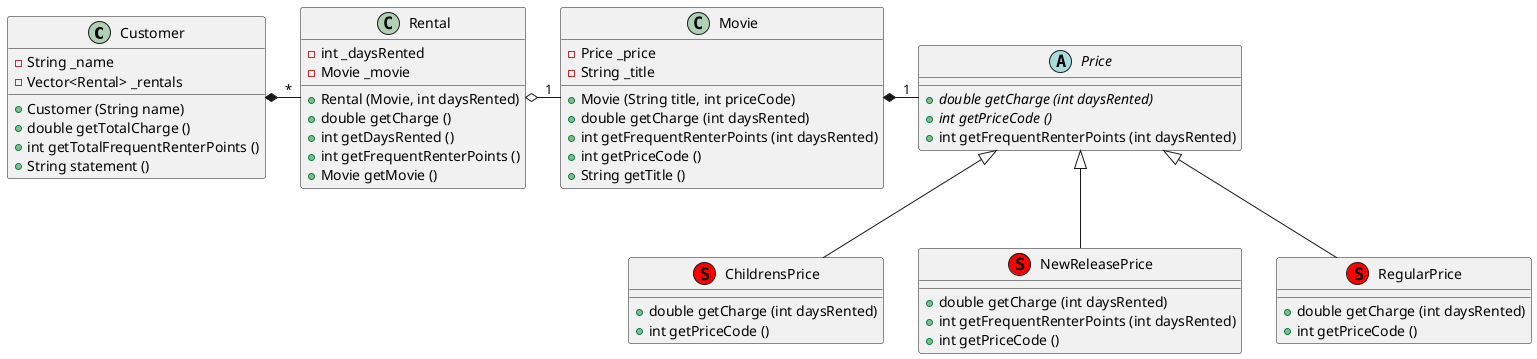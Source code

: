@startuml
Customer *- "*" Rental
Rental   o- "1" Movie
Movie    *- "1" Price
Price    ^-- ChildrensPrice
Price    ^-- NewReleasePrice
Price    ^-- RegularPrice

class Customer {
    - String _name
    - Vector<Rental> _rentals
    + Customer (String name)
    + double getTotalCharge ()
    + int getTotalFrequentRenterPoints ()
    + String statement ()
    }

class Rental {
    - int _daysRented
    - Movie _movie
    + Rental (Movie, int daysRented)
    + double getCharge ()
    + int getDaysRented ()
    + int getFrequentRenterPoints ()
    + Movie getMovie ()
    }

class Movie {
    - Price _price
    - String _title
    + Movie (String title, int priceCode)
    + double getCharge (int daysRented)
    + int getFrequentRenterPoints (int daysRented)
    + int getPriceCode ()
    + String getTitle ()
    }

abstract class Price {
    + {abstract} double getCharge (int daysRented)
    + {abstract} int getPriceCode ()
    + int getFrequentRenterPoints (int daysRented)
    }

class ChildrensPrice << (S, red) >> {
    + double getCharge (int daysRented)
    + int getPriceCode ()
    }

class NewReleasePrice << (S, red) >> {
    + double getCharge (int daysRented)
    + int getFrequentRenterPoints (int daysRented)
    + int getPriceCode ()
    }

class RegularPrice << (S, red) >> {
    + double getCharge (int daysRented)
    + int getPriceCode ()
    }

@enduml
